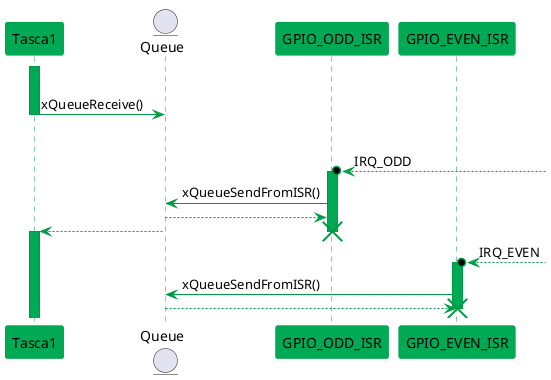 ' FreeRTOS Queue example

@startuml

skinparam sequence {
ArrowColor #009944
ActorBorderColor #009944
LifeLineBorderColor #009944
LifeLineBackgroundColor #00AA55
ParticipantBorderColor #009944
ParticipantBackgroundColor #00AA55
EntityBorderColor #009944
EntityBackgroundColor #00AA55
}

participant Tasca1 order 1
entity Queue order 2 
participant GPIO_ODD_ISR order 3
participant GPIO_EVEN_ISR order 4
activate Tasca1
|||
Tasca1 -> Queue: xQueueReceive()
deactivate Tasca1

|||
GPIO_ODD_ISR o<--]: IRQ_ODD
activate GPIO_ODD_ISR

GPIO_ODD_ISR -> Queue: xQueueSendFromISR()
Queue --> GPIO_ODD_ISR
Queue --> Tasca1
destroy GPIO_ODD_ISR
activate Tasca1

GPIO_EVEN_ISR o<--]: IRQ_EVEN
activate GPIO_EVEN_ISR
GPIO_EVEN_ISR -> Queue: xQueueSendFromISR()
Queue --> GPIO_EVEN_ISR
destroy GPIO_EVEN_ISR

@enduml
